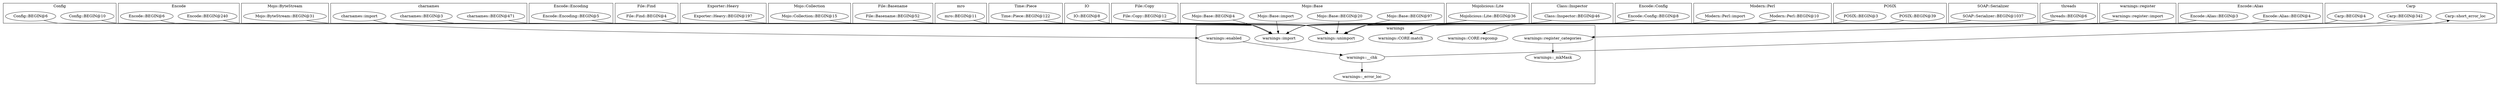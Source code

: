 digraph {
graph [overlap=false]
subgraph cluster_Config {
	label="Config";
	"Config::BEGIN@10";
	"Config::BEGIN@6";
}
subgraph cluster_Encode {
	label="Encode";
	"Encode::BEGIN@6";
	"Encode::BEGIN@240";
}
subgraph cluster_Mojo_ByteStream {
	label="Mojo::ByteStream";
	"Mojo::ByteStream::BEGIN@31";
}
subgraph cluster_warnings {
	label="warnings";
	"warnings::_error_loc";
	"warnings::_mkMask";
	"warnings::register_categories";
	"warnings::enabled";
	"warnings::__chk";
	"warnings::CORE:match";
	"warnings::import";
	"warnings::unimport";
	"warnings::CORE:regcomp";
}
subgraph cluster_charnames {
	label="charnames";
	"charnames::BEGIN@3";
	"charnames::import";
	"charnames::BEGIN@471";
}
subgraph cluster_Encode_Encoding {
	label="Encode::Encoding";
	"Encode::Encoding::BEGIN@5";
}
subgraph cluster_File_Find {
	label="File::Find";
	"File::Find::BEGIN@4";
}
subgraph cluster_Exporter_Heavy {
	label="Exporter::Heavy";
	"Exporter::Heavy::BEGIN@197";
}
subgraph cluster_Mojo_Collection {
	label="Mojo::Collection";
	"Mojo::Collection::BEGIN@15";
}
subgraph cluster_Carp {
	label="Carp";
	"Carp::BEGIN@4";
	"Carp::short_error_loc";
	"Carp::BEGIN@342";
}
subgraph cluster_File_Basename {
	label="File::Basename";
	"File::Basename::BEGIN@52";
}
subgraph cluster_mro {
	label="mro";
	"mro::BEGIN@11";
}
subgraph cluster_Time_Piece {
	label="Time::Piece";
	"Time::Piece::BEGIN@122";
}
subgraph cluster_IO {
	label="IO";
	"IO::BEGIN@8";
}
subgraph cluster_File_Copy {
	label="File::Copy";
	"File::Copy::BEGIN@12";
}
subgraph cluster_Mojo_Base {
	label="Mojo::Base";
	"Mojo::Base::BEGIN@97";
	"Mojo::Base::BEGIN@4";
	"Mojo::Base::BEGIN@20";
	"Mojo::Base::import";
}
subgraph cluster_Mojolicious_Lite {
	label="Mojolicious::Lite";
	"Mojolicious::Lite::BEGIN@36";
}
subgraph cluster_Class_Inspector {
	label="Class::Inspector";
	"Class::Inspector::BEGIN@46";
}
subgraph cluster_Encode_Config {
	label="Encode::Config";
	"Encode::Config::BEGIN@8";
}
subgraph cluster_Modern_Perl {
	label="Modern::Perl";
	"Modern::Perl::import";
	"Modern::Perl::BEGIN@10";
}
subgraph cluster_POSIX {
	label="POSIX";
	"POSIX::BEGIN@39";
	"POSIX::BEGIN@3";
}
subgraph cluster_SOAP_Serializer {
	label="SOAP::Serializer";
	"SOAP::Serializer::BEGIN@1037";
}
subgraph cluster_threads {
	label="threads";
	"threads::BEGIN@6";
}
subgraph cluster_warnings_register {
	label="warnings::register";
	"warnings::register::import";
}
subgraph cluster_Encode_Alias {
	label="Encode::Alias";
	"Encode::Alias::BEGIN@3";
	"Encode::Alias::BEGIN@4";
}
"Exporter::Heavy::BEGIN@197" -> "warnings::unimport";
"Mojo::Base::BEGIN@97" -> "warnings::unimport";
"Mojolicious::Lite::BEGIN@36" -> "warnings::unimport";
"Time::Piece::BEGIN@122" -> "warnings::unimport";
"charnames::BEGIN@471" -> "warnings::unimport";
"Carp::BEGIN@342" -> "warnings::unimport";
"Mojo::Collection::BEGIN@15" -> "warnings::unimport";
"POSIX::BEGIN@39" -> "warnings::unimport";
"Mojo::ByteStream::BEGIN@31" -> "warnings::unimport";
"Mojo::Base::BEGIN@20" -> "warnings::unimport";
"Encode::Alias::BEGIN@4" -> "warnings::unimport";
"Encode::BEGIN@240" -> "warnings::unimport";
"SOAP::Serializer::BEGIN@1037" -> "warnings::unimport";
"warnings::register::import" -> "warnings::register_categories";
"Modern::Perl::BEGIN@10" -> "warnings::CORE:regcomp";
"charnames::import" -> "warnings::enabled";
"Modern::Perl::BEGIN@10" -> "warnings::CORE:match";
"warnings::register_categories" -> "warnings::_mkMask";
"Carp::BEGIN@4" -> "warnings::import";
"IO::BEGIN@8" -> "warnings::import";
"Encode::Config::BEGIN@8" -> "warnings::import";
"File::Copy::BEGIN@12" -> "warnings::import";
"File::Find::BEGIN@4" -> "warnings::import";
"charnames::BEGIN@3" -> "warnings::import";
"POSIX::BEGIN@3" -> "warnings::import";
"Config::BEGIN@10" -> "warnings::import";
"Encode::Encoding::BEGIN@5" -> "warnings::import";
"mro::BEGIN@11" -> "warnings::import";
"Config::BEGIN@6" -> "warnings::import";
"threads::BEGIN@6" -> "warnings::import";
"File::Basename::BEGIN@52" -> "warnings::import";
"Mojo::Base::BEGIN@4" -> "warnings::import";
"Mojo::Base::import" -> "warnings::import";
"Modern::Perl::import" -> "warnings::import";
"Encode::BEGIN@6" -> "warnings::import";
"Class::Inspector::BEGIN@46" -> "warnings::import";
"Encode::Alias::BEGIN@3" -> "warnings::import";
"Modern::Perl::BEGIN@10" -> "warnings::import";
"warnings::__chk" -> "warnings::_error_loc";
"warnings::enabled" -> "warnings::__chk";
"warnings::__chk" -> "Carp::short_error_loc";
}
